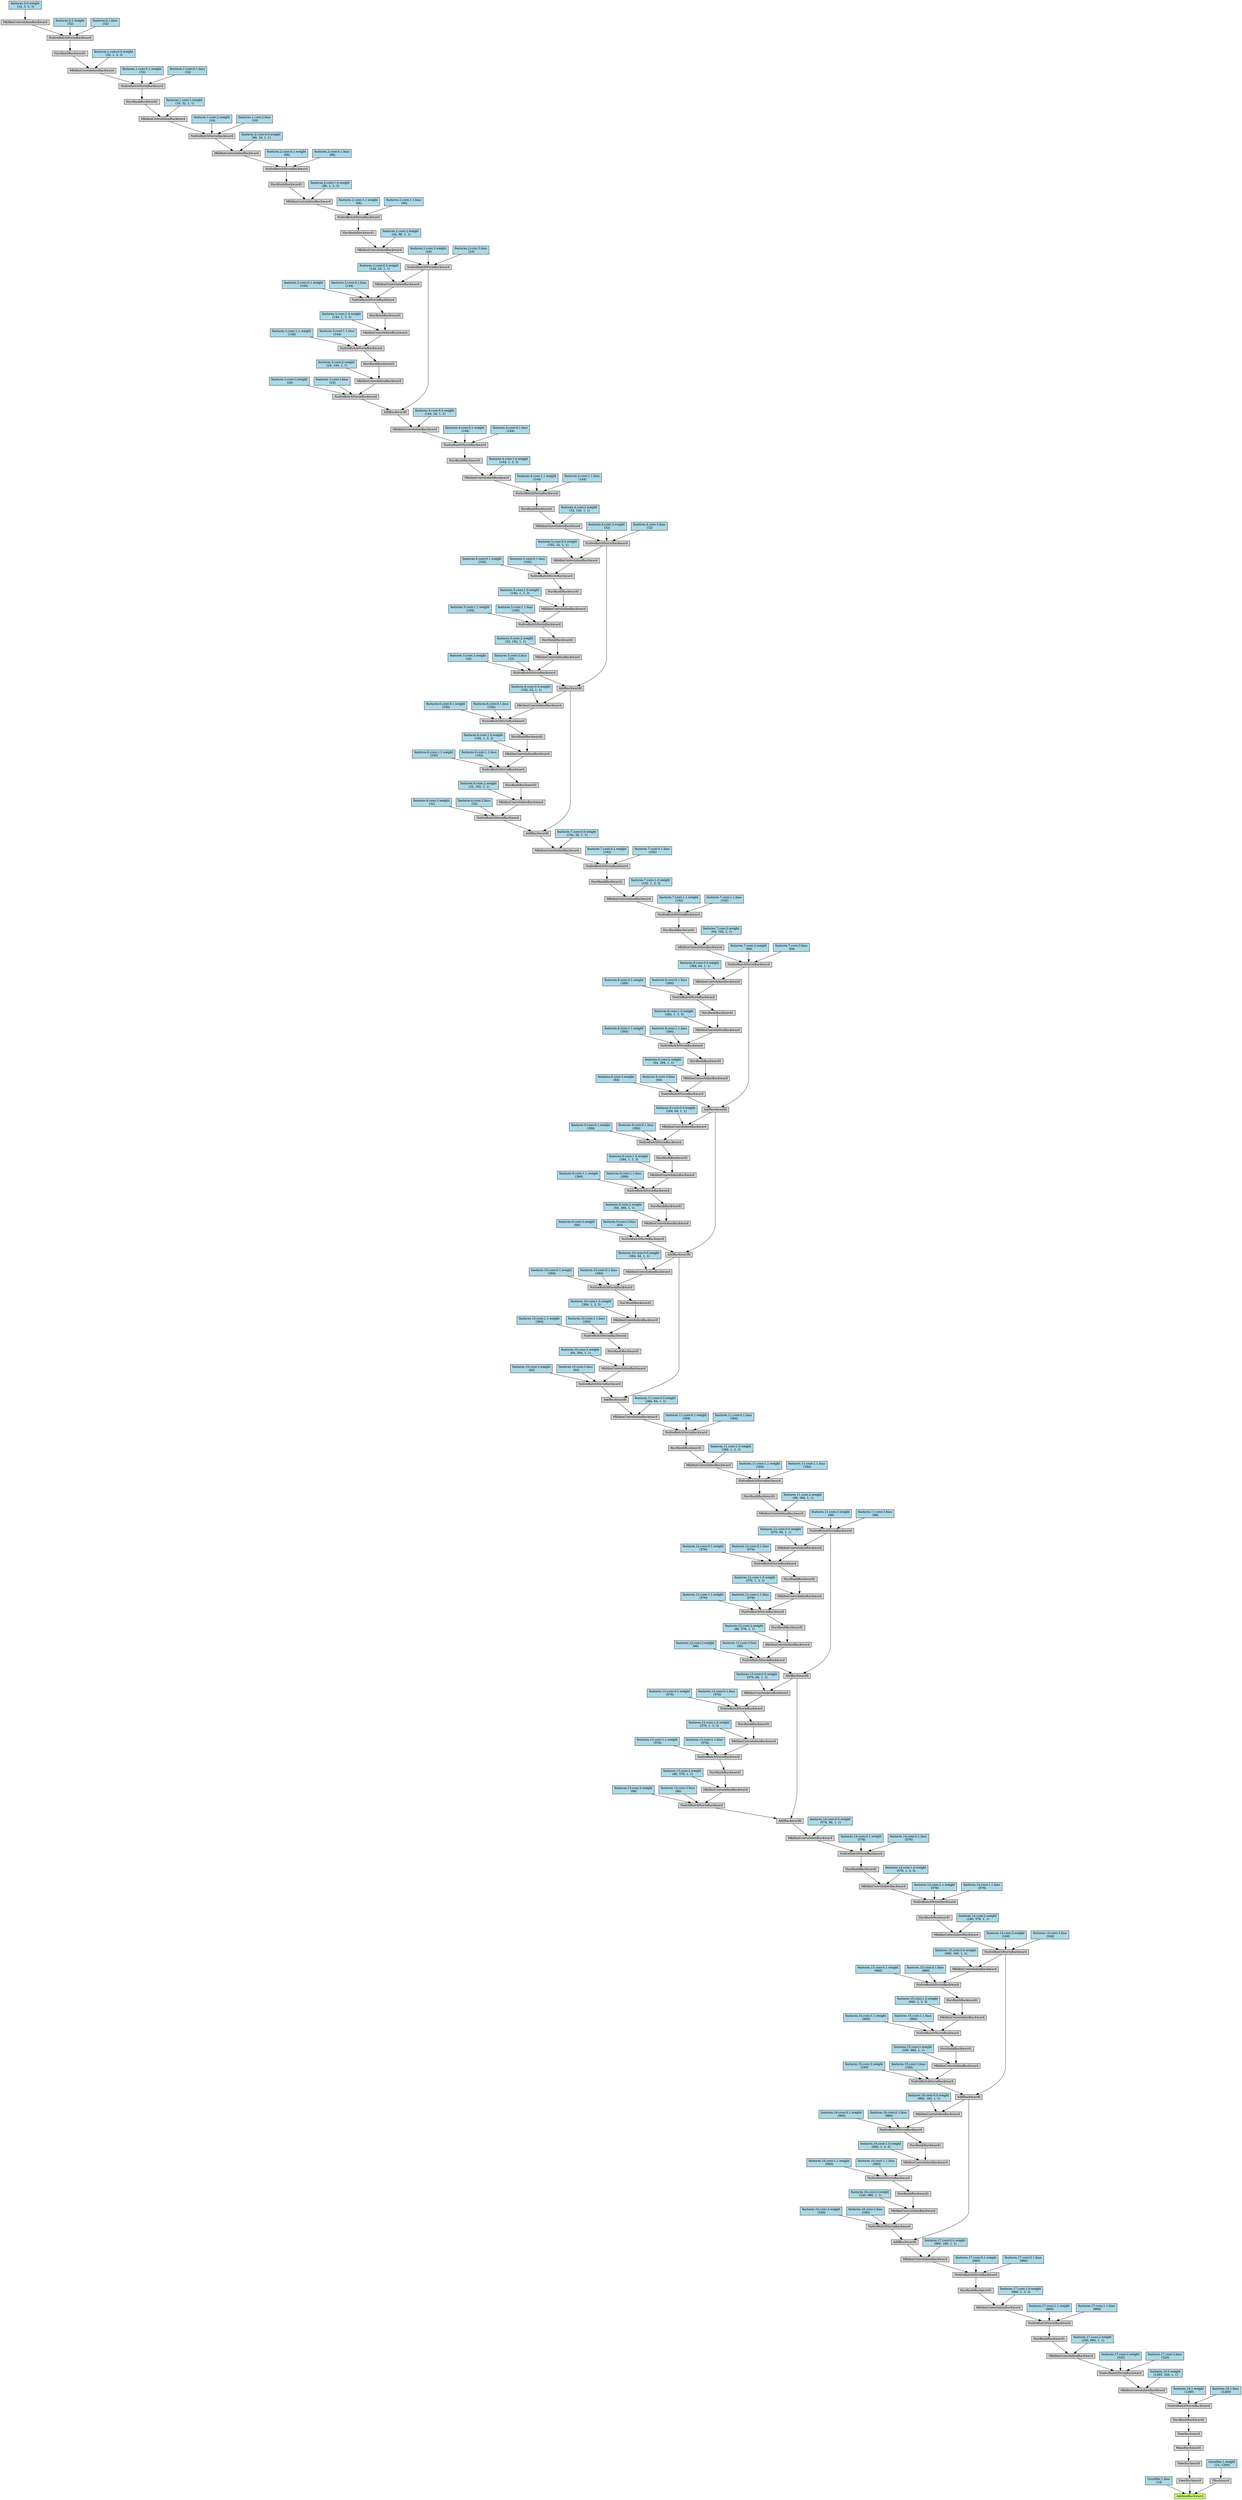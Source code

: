 digraph {
	graph [size="95.25,95.25"]
	node [align=left fontsize=12 height=0.2 ranksep=0.1 shape=box style=filled]
		139962239276032 [label=AddmmBackward fillcolor=darkolivegreen1]
			139962239275192 -> 139962239276032
		139962239275192 [label="classifier.1.bias
 (14)" fillcolor=lightblue]
			139962239275584 -> 139962239276032
		139962239275584 [label=ViewBackward]
			139962239276424 -> 139962239275584
		139962239276424 [label=ViewBackward]
			139962239277208 -> 139962239276424
		139962239277208 [label=MeanBackward1]
			139962239275248 -> 139962239277208
		139962239275248 [label=ViewBackward]
			139962239277544 -> 139962239275248
		139962239277544 [label=HardtanhBackward1]
			139957227977248 -> 139962239277544
		139957227977248 [label=NativeBatchNormBackward]
			139957227978592 -> 139957227977248
		139957227978592 [label=MkldnnConvolutionBackward]
			139957227976408 -> 139957227978592
		139957227976408 [label=NativeBatchNormBackward]
			139957227977584 -> 139957227976408
		139957227977584 [label=MkldnnConvolutionBackward]
			139957227978368 -> 139957227977584
		139957227978368 [label=HardtanhBackward1]
			139957227975624 -> 139957227978368
		139957227975624 [label=NativeBatchNormBackward]
			139957227976240 -> 139957227975624
		139957227976240 [label=MkldnnConvolutionBackward]
			139957227976968 -> 139957227976240
		139957227976968 [label=HardtanhBackward1]
			139957227975568 -> 139957227976968
		139957227975568 [label=NativeBatchNormBackward]
			139959722866168 -> 139957227975568
		139959722866168 [label=MkldnnConvolutionBackward]
			139959722865272 -> 139959722866168
		139959722865272 [label=AddBackward0]
			139959722864712 -> 139959722865272
		139959722864712 [label=AddBackward0]
			139959722865608 -> 139959722864712
		139959722865608 [label=NativeBatchNormBackward]
			139959722864880 -> 139959722865608
		139959722864880 [label=MkldnnConvolutionBackward]
			139957228041160 -> 139959722864880
		139957228041160 [label=HardtanhBackward1]
			139957228042504 -> 139957228041160
		139957228042504 [label=NativeBatchNormBackward]
			139957228040768 -> 139957228042504
		139957228040768 [label=MkldnnConvolutionBackward]
			139957228042392 -> 139957228040768
		139957228042392 [label=HardtanhBackward1]
			139957228043064 -> 139957228042392
		139957228043064 [label=NativeBatchNormBackward]
			139957228043792 -> 139957228043064
		139957228043792 [label=MkldnnConvolutionBackward]
			139957228106920 -> 139957228043792
		139957228106920 [label=AddBackward0]
			139957228106248 -> 139957228106920
		139957228106248 [label=AddBackward0]
			139957228107536 -> 139957228106248
		139957228107536 [label=NativeBatchNormBackward]
			139957228108824 -> 139957228107536
		139957228108824 [label=MkldnnConvolutionBackward]
			139957228106528 -> 139957228108824
		139957228106528 [label=HardtanhBackward1]
			139962576690200 -> 139957228106528
		139962576690200 [label=NativeBatchNormBackward]
			139962576690984 -> 139962576690200
		139962576690984 [label=MkldnnConvolutionBackward]
			139962576690480 -> 139962576690984
		139962576690480 [label=HardtanhBackward1]
			139962576689360 -> 139962576690480
		139962576689360 [label=NativeBatchNormBackward]
			139962576688464 -> 139962576689360
		139962576688464 [label=MkldnnConvolutionBackward]
			139962576687904 -> 139962576688464
		139962576687904 [label=AddBackward0]
			139962576689584 -> 139962576687904
		139962576689584 [label=AddBackward0]
			139962576444664 -> 139962576689584
		139962576444664 [label=AddBackward0]
			139962576443880 -> 139962576444664
		139962576443880 [label=NativeBatchNormBackward]
			139962576441416 -> 139962576443880
		139962576441416 [label=MkldnnConvolutionBackward]
			139962576442536 -> 139962576441416
		139962576442536 [label=HardtanhBackward1]
			139962576444496 -> 139962576442536
		139962576444496 [label=NativeBatchNormBackward]
			139962576443656 -> 139962576444496
		139962576443656 [label=MkldnnConvolutionBackward]
			139962576441696 -> 139962576443656
		139962576441696 [label=HardtanhBackward1]
			139962576444776 -> 139962576441696
		139962576444776 [label=NativeBatchNormBackward]
			139962576442984 -> 139962576444776
		139962576442984 [label=MkldnnConvolutionBackward]
			139957228130656 -> 139962576442984
		139957228130656 [label=AddBackward0]
			139957228133512 -> 139957228130656
		139957228133512 [label=AddBackward0]
			139957228132280 -> 139957228133512
		139957228132280 [label=NativeBatchNormBackward]
			139957228132056 -> 139957228132280
		139957228132056 [label=MkldnnConvolutionBackward]
			139962945224432 -> 139957228132056
		139962945224432 [label=HardtanhBackward1]
			139959724005640 -> 139962945224432
		139959724005640 [label=NativeBatchNormBackward]
			139959724005416 -> 139959724005640
		139959724005416 [label=MkldnnConvolutionBackward]
			139959724005528 -> 139959724005416
		139959724005528 [label=HardtanhBackward1]
			139959724003400 -> 139959724005528
		139959724003400 [label=NativeBatchNormBackward]
			139959724004632 -> 139959724003400
		139959724004632 [label=MkldnnConvolutionBackward]
			139959724003624 -> 139959724004632
		139959724003624 [label=AddBackward0]
			139962239295104 -> 139959724003624
		139962239295104 [label=NativeBatchNormBackward]
			139962239294544 -> 139962239295104
		139962239294544 [label=MkldnnConvolutionBackward]
			139962239293704 -> 139962239294544
		139962239293704 [label=HardtanhBackward1]
			139962239295216 -> 139962239293704
		139962239295216 [label=NativeBatchNormBackward]
			139962239292640 -> 139962239295216
		139962239292640 [label=MkldnnConvolutionBackward]
			139962239292360 -> 139962239292640
		139962239292360 [label=HardtanhBackward1]
			139957227972648 -> 139962239292360
		139957227972648 [label=NativeBatchNormBackward]
			139957227974104 -> 139957227972648
		139957227974104 [label=MkldnnConvolutionBackward]
			139957227971752 -> 139957227974104
		139957227971752 [label=NativeBatchNormBackward]
			139957227970744 -> 139957227971752
		139957227970744 [label=MkldnnConvolutionBackward]
			139959724344264 -> 139957227970744
		139959724344264 [label=HardtanhBackward1]
			139962239614592 -> 139959724344264
		139962239614592 [label=NativeBatchNormBackward]
			139962239613920 -> 139962239614592
		139962239613920 [label=MkldnnConvolutionBackward]
			139962239612016 -> 139962239613920
		139962239612016 [label=HardtanhBackward1]
			139962239614368 -> 139962239612016
		139962239614368 [label=NativeBatchNormBackward]
			139962239611008 -> 139962239614368
		139962239611008 [label=MkldnnConvolutionBackward]
			139961705823592 -> 139962239611008
		139961705823592 [label="features.0.0.weight
 (32, 3, 3, 3)" fillcolor=lightblue]
			139962239614760 -> 139962239614368
		139962239614760 [label="features.0.1.weight
 (32)" fillcolor=lightblue]
			139962651504768 -> 139962239614368
		139962651504768 [label="features.0.1.bias
 (32)" fillcolor=lightblue]
			139962239611848 -> 139962239613920
		139962239611848 [label="features.1.conv.0.0.weight
 (32, 1, 3, 3)" fillcolor=lightblue]
			139962239612352 -> 139962239614592
		139962239612352 [label="features.1.conv.0.1.weight
 (32)" fillcolor=lightblue]
			139962239613864 -> 139962239614592
		139962239613864 [label="features.1.conv.0.1.bias
 (32)" fillcolor=lightblue]
			139959724345160 -> 139957227970744
		139959724345160 [label="features.1.conv.1.weight
 (16, 32, 1, 1)" fillcolor=lightblue]
			139957227970800 -> 139957227971752
		139957227970800 [label="features.1.conv.2.weight
 (16)" fillcolor=lightblue]
			139957227973712 -> 139957227971752
		139957227973712 [label="features.1.conv.2.bias
 (16)" fillcolor=lightblue]
			139957227971640 -> 139957227974104
		139957227971640 [label="features.2.conv.0.0.weight
 (96, 16, 1, 1)" fillcolor=lightblue]
			139957227973992 -> 139957227972648
		139957227973992 [label="features.2.conv.0.1.weight
 (96)" fillcolor=lightblue]
			139957227973544 -> 139957227972648
		139957227973544 [label="features.2.conv.0.1.bias
 (96)" fillcolor=lightblue]
			139962239292080 -> 139962239292640
		139962239292080 [label="features.2.conv.1.0.weight
 (96, 1, 3, 3)" fillcolor=lightblue]
			139962239294992 -> 139962239295216
		139962239294992 [label="features.2.conv.1.1.weight
 (96)" fillcolor=lightblue]
			139962239295272 -> 139962239295216
		139962239295272 [label="features.2.conv.1.1.bias
 (96)" fillcolor=lightblue]
			139962239294600 -> 139962239294544
		139962239294600 [label="features.2.conv.2.weight
 (24, 96, 1, 1)" fillcolor=lightblue]
			139962239292752 -> 139962239295104
		139962239292752 [label="features.2.conv.3.weight
 (24)" fillcolor=lightblue]
			139962239294880 -> 139962239295104
		139962239294880 [label="features.2.conv.3.bias
 (24)" fillcolor=lightblue]
			139962239294824 -> 139959724003624
		139962239294824 [label=NativeBatchNormBackward]
			139962239294936 -> 139962239294824
		139962239294936 [label=MkldnnConvolutionBackward]
			139962239293256 -> 139962239294936
		139962239293256 [label=HardtanhBackward1]
			139957227973376 -> 139962239293256
		139957227973376 [label=NativeBatchNormBackward]
			139957227970912 -> 139957227973376
		139957227970912 [label=MkldnnConvolutionBackward]
			139962239612240 -> 139957227970912
		139962239612240 [label=HardtanhBackward1]
			139962080132960 -> 139962239612240
		139962080132960 [label=NativeBatchNormBackward]
			139962080132624 -> 139962080132960
		139962080132624 [label=MkldnnConvolutionBackward]
			139962239295104 -> 139962080132624
			139962080132120 -> 139962080132624
		139962080132120 [label="features.3.conv.0.0.weight
 (144, 24, 1, 1)" fillcolor=lightblue]
			139962080132568 -> 139962080132960
		139962080132568 [label="features.3.conv.0.1.weight
 (144)" fillcolor=lightblue]
			139962080132848 -> 139962080132960
		139962080132848 [label="features.3.conv.0.1.bias
 (144)" fillcolor=lightblue]
			139962239613584 -> 139957227970912
		139962239613584 [label="features.3.conv.1.0.weight
 (144, 1, 3, 3)" fillcolor=lightblue]
			139957227973824 -> 139957227973376
		139957227973824 [label="features.3.conv.1.1.weight
 (144)" fillcolor=lightblue]
			139962239614928 -> 139957227973376
		139962239614928 [label="features.3.conv.1.1.bias
 (144)" fillcolor=lightblue]
			139962651948704 -> 139962239294936
		139962651948704 [label="features.3.conv.2.weight
 (24, 144, 1, 1)" fillcolor=lightblue]
			139962239295048 -> 139962239294824
		139962239295048 [label="features.3.conv.3.weight
 (24)" fillcolor=lightblue]
			139962239294152 -> 139962239294824
		139962239294152 [label="features.3.conv.3.bias
 (24)" fillcolor=lightblue]
			139959724006032 -> 139959724004632
		139959724006032 [label="features.4.conv.0.0.weight
 (144, 24, 1, 1)" fillcolor=lightblue]
			139959724005584 -> 139959724003400
		139959724005584 [label="features.4.conv.0.1.weight
 (144)" fillcolor=lightblue]
			139959724005360 -> 139959724003400
		139959724005360 [label="features.4.conv.0.1.bias
 (144)" fillcolor=lightblue]
			139959724004128 -> 139959724005416
		139959724004128 [label="features.4.conv.1.0.weight
 (144, 1, 3, 3)" fillcolor=lightblue]
			139959724007096 -> 139959724005640
		139959724007096 [label="features.4.conv.1.1.weight
 (144)" fillcolor=lightblue]
			139959724005136 -> 139959724005640
		139959724005136 [label="features.4.conv.1.1.bias
 (144)" fillcolor=lightblue]
			139959724005864 -> 139957228132056
		139959724005864 [label="features.4.conv.2.weight
 (32, 144, 1, 1)" fillcolor=lightblue]
			139957228132168 -> 139957228132280
		139957228132168 [label="features.4.conv.3.weight
 (32)" fillcolor=lightblue]
			139957228133288 -> 139957228132280
		139957228133288 [label="features.4.conv.3.bias
 (32)" fillcolor=lightblue]
			139957228131720 -> 139957228133512
		139957228131720 [label=NativeBatchNormBackward]
			139957228132672 -> 139957228131720
		139957228132672 [label=MkldnnConvolutionBackward]
			139959724005472 -> 139957228132672
		139959724005472 [label=HardtanhBackward1]
			139959724004072 -> 139959724005472
		139959724004072 [label=NativeBatchNormBackward]
			139962239292304 -> 139959724004072
		139962239292304 [label=MkldnnConvolutionBackward]
			139957227972536 -> 139962239292304
		139957227972536 [label=HardtanhBackward1]
			139962080132064 -> 139957227972536
		139962080132064 [label=NativeBatchNormBackward]
			139962080131392 -> 139962080132064
		139962080131392 [label=MkldnnConvolutionBackward]
			139957228132280 -> 139962080131392
			139962080132792 -> 139962080131392
		139962080132792 [label="features.5.conv.0.0.weight
 (192, 32, 1, 1)" fillcolor=lightblue]
			139962080129656 -> 139962080132064
		139962080129656 [label="features.5.conv.0.1.weight
 (192)" fillcolor=lightblue]
			139962080129264 -> 139962080132064
		139962080129264 [label="features.5.conv.0.1.bias
 (192)" fillcolor=lightblue]
			139962080132232 -> 139962239292304
		139962080132232 [label="features.5.conv.1.0.weight
 (192, 1, 3, 3)" fillcolor=lightblue]
			139962239294768 -> 139959724004072
		139962239294768 [label="features.5.conv.1.1.weight
 (192)" fillcolor=lightblue]
			139962239614480 -> 139959724004072
		139962239614480 [label="features.5.conv.1.1.bias
 (192)" fillcolor=lightblue]
			139959724004184 -> 139957228132672
		139959724004184 [label="features.5.conv.2.weight
 (32, 192, 1, 1)" fillcolor=lightblue]
			139959724006480 -> 139957228131720
		139959724006480 [label="features.5.conv.3.weight
 (32)" fillcolor=lightblue]
			139959724005248 -> 139957228131720
		139959724005248 [label="features.5.conv.3.bias
 (32)" fillcolor=lightblue]
			139957228133176 -> 139957228130656
		139957228133176 [label=NativeBatchNormBackward]
			139957228130880 -> 139957228133176
		139957228130880 [label=MkldnnConvolutionBackward]
			139963196985584 -> 139957228130880
		139963196985584 [label=HardtanhBackward1]
			139962080131784 -> 139963196985584
		139962080131784 [label=NativeBatchNormBackward]
			139962080131504 -> 139962080131784
		139962080131504 [label=MkldnnConvolutionBackward]
			139962080131728 -> 139962080131504
		139962080131728 [label=HardtanhBackward1]
			139959724601016 -> 139962080131728
		139959724601016 [label=NativeBatchNormBackward]
			139959724601184 -> 139959724601016
		139959724601184 [label=MkldnnConvolutionBackward]
			139957228133512 -> 139959724601184
			139959724599728 -> 139959724601184
		139959724599728 [label="features.6.conv.0.0.weight
 (192, 32, 1, 1)" fillcolor=lightblue]
			139959724601240 -> 139959724601016
		139959724601240 [label="features.6.conv.0.1.weight
 (192)" fillcolor=lightblue]
			139959724598104 -> 139959724601016
		139959724598104 [label="features.6.conv.0.1.bias
 (192)" fillcolor=lightblue]
			139962080130272 -> 139962080131504
		139962080130272 [label="features.6.conv.1.0.weight
 (192, 1, 3, 3)" fillcolor=lightblue]
			139962080132344 -> 139962080131784
		139962080132344 [label="features.6.conv.1.1.weight
 (192)" fillcolor=lightblue]
			139962080130328 -> 139962080131784
		139962080130328 [label="features.6.conv.1.1.bias
 (192)" fillcolor=lightblue]
			139962080131952 -> 139957228130880
		139962080131952 [label="features.6.conv.2.weight
 (32, 192, 1, 1)" fillcolor=lightblue]
			139959724004968 -> 139957228133176
		139959724004968 [label="features.6.conv.3.weight
 (32)" fillcolor=lightblue]
			139959724004520 -> 139957228133176
		139959724004520 [label="features.6.conv.3.bias
 (32)" fillcolor=lightblue]
			139957228130544 -> 139962576442984
		139957228130544 [label="features.7.conv.0.0.weight
 (192, 32, 1, 1)" fillcolor=lightblue]
			139962576441472 -> 139962576444776
		139962576441472 [label="features.7.conv.0.1.weight
 (192)" fillcolor=lightblue]
			139957228134016 -> 139962576444776
		139957228134016 [label="features.7.conv.0.1.bias
 (192)" fillcolor=lightblue]
			139962576441584 -> 139962576443656
		139962576441584 [label="features.7.conv.1.0.weight
 (192, 1, 3, 3)" fillcolor=lightblue]
			139962576443488 -> 139962576444496
		139962576443488 [label="features.7.conv.1.1.weight
 (192)" fillcolor=lightblue]
			139962576443320 -> 139962576444496
		139962576443320 [label="features.7.conv.1.1.bias
 (192)" fillcolor=lightblue]
			139962576444832 -> 139962576441416
		139962576444832 [label="features.7.conv.2.weight
 (64, 192, 1, 1)" fillcolor=lightblue]
			139962576443096 -> 139962576443880
		139962576443096 [label="features.7.conv.3.weight
 (64)" fillcolor=lightblue]
			139962576442872 -> 139962576443880
		139962576442872 [label="features.7.conv.3.bias
 (64)" fillcolor=lightblue]
			139962576444552 -> 139962576444664
		139962576444552 [label=NativeBatchNormBackward]
			139961705823424 -> 139962576444552
		139961705823424 [label=MkldnnConvolutionBackward]
			139962576442424 -> 139961705823424
		139962576442424 [label=HardtanhBackward1]
			139957228130376 -> 139962576442424
		139957228130376 [label=NativeBatchNormBackward]
			139957228132728 -> 139957228130376
		139957228132728 [label=MkldnnConvolutionBackward]
			139959724600624 -> 139957228132728
		139959724600624 [label=HardtanhBackward1]
			139959724600568 -> 139959724600624
		139959724600568 [label=NativeBatchNormBackward]
			139959724598440 -> 139959724600568
		139959724598440 [label=MkldnnConvolutionBackward]
			139962576443880 -> 139959724598440
			139962651041408 -> 139959724598440
		139962651041408 [label="features.8.conv.0.0.weight
 (384, 64, 1, 1)" fillcolor=lightblue]
			139959724600904 -> 139959724600568
		139959724600904 [label="features.8.conv.0.1.weight
 (384)" fillcolor=lightblue]
			139959724597712 -> 139959724600568
		139959724597712 [label="features.8.conv.0.1.bias
 (384)" fillcolor=lightblue]
			139959724599056 -> 139957228132728
		139959724599056 [label="features.8.conv.1.0.weight
 (384, 1, 3, 3)" fillcolor=lightblue]
			139962080132400 -> 139957228130376
		139962080132400 [label="features.8.conv.1.1.weight
 (384)" fillcolor=lightblue]
			139962080132456 -> 139957228130376
		139962080132456 [label="features.8.conv.1.1.bias
 (384)" fillcolor=lightblue]
			139962576443544 -> 139961705823424
		139962576443544 [label="features.8.conv.2.weight
 (64, 384, 1, 1)" fillcolor=lightblue]
			139962576442312 -> 139962576444552
		139962576442312 [label="features.8.conv.3.weight
 (64)" fillcolor=lightblue]
			139962576445280 -> 139962576444552
		139962576445280 [label="features.8.conv.3.bias
 (64)" fillcolor=lightblue]
			139962576443152 -> 139962576689584
		139962576443152 [label=NativeBatchNormBackward]
			139962576442200 -> 139962576443152
		139962576442200 [label=MkldnnConvolutionBackward]
			139957228133848 -> 139962576442200
		139957228133848 [label=HardtanhBackward1]
			139962651038776 -> 139957228133848
		139962651038776 [label=NativeBatchNormBackward]
			139962651041128 -> 139962651038776
		139962651041128 [label=MkldnnConvolutionBackward]
			139962651041576 -> 139962651041128
		139962651041576 [label=HardtanhBackward1]
			139962651040008 -> 139962651041576
		139962651040008 [label=NativeBatchNormBackward]
			139962651039672 -> 139962651040008
		139962651039672 [label=MkldnnConvolutionBackward]
			139962576444664 -> 139962651039672
			139962651038608 -> 139962651039672
		139962651038608 [label="features.9.conv.0.0.weight
 (384, 64, 1, 1)" fillcolor=lightblue]
			139962651039336 -> 139962651040008
		139962651039336 [label="features.9.conv.0.1.weight
 (384)" fillcolor=lightblue]
			139962651039224 -> 139962651040008
		139962651039224 [label="features.9.conv.0.1.bias
 (384)" fillcolor=lightblue]
			139962651038832 -> 139962651041128
		139962651038832 [label="features.9.conv.1.0.weight
 (384, 1, 3, 3)" fillcolor=lightblue]
			139962651038216 -> 139962651038776
		139962651038216 [label="features.9.conv.1.1.weight
 (384)" fillcolor=lightblue]
			139962651041296 -> 139962651038776
		139962651041296 [label="features.9.conv.1.1.bias
 (384)" fillcolor=lightblue]
			139959724601128 -> 139962576442200
		139959724601128 [label="features.9.conv.2.weight
 (64, 384, 1, 1)" fillcolor=lightblue]
			139962576444384 -> 139962576443152
		139962576444384 [label="features.9.conv.3.weight
 (64)" fillcolor=lightblue]
			139962576442088 -> 139962576443152
		139962576442088 [label="features.9.conv.3.bias
 (64)" fillcolor=lightblue]
			139962576690424 -> 139962576687904
		139962576690424 [label=NativeBatchNormBackward]
			139962576443768 -> 139962576690424
		139962576443768 [label=MkldnnConvolutionBackward]
			139962651041688 -> 139962576443768
		139962651041688 [label=HardtanhBackward1]
			139962651039952 -> 139962651041688
		139962651039952 [label=NativeBatchNormBackward]
			139962651038048 -> 139962651039952
		139962651038048 [label=MkldnnConvolutionBackward]
			139962239570328 -> 139962651038048
		139962239570328 [label=HardtanhBackward1]
			139962239570888 -> 139962239570328
		139962239570888 [label=NativeBatchNormBackward]
			139962239570832 -> 139962239570888
		139962239570832 [label=MkldnnConvolutionBackward]
			139962576689584 -> 139962239570832
			139962239571336 -> 139962239570832
		139962239571336 [label="features.10.conv.0.0.weight
 (384, 64, 1, 1)" fillcolor=lightblue]
			139962239573240 -> 139962239570888
		139962239573240 [label="features.10.conv.0.1.weight
 (384)" fillcolor=lightblue]
			139962239573352 -> 139962239570888
		139962239573352 [label="features.10.conv.0.1.bias
 (384)" fillcolor=lightblue]
			139962239572456 -> 139962651038048
		139962239572456 [label="features.10.conv.1.0.weight
 (384, 1, 3, 3)" fillcolor=lightblue]
			139962651037936 -> 139962651039952
		139962651037936 [label="features.10.conv.1.1.weight
 (384)" fillcolor=lightblue]
			139962651038328 -> 139962651039952
		139962651038328 [label="features.10.conv.1.1.bias
 (384)" fillcolor=lightblue]
			139962651039616 -> 139962576443768
		139962651039616 [label="features.10.conv.2.weight
 (64, 384, 1, 1)" fillcolor=lightblue]
			139962080131616 -> 139962576690424
		139962080131616 [label="features.10.conv.3.weight
 (64)" fillcolor=lightblue]
			139959724598720 -> 139962576690424
		139959724598720 [label="features.10.conv.3.bias
 (64)" fillcolor=lightblue]
			139962576691096 -> 139962576688464
		139962576691096 [label="features.11.conv.0.0.weight
 (384, 64, 1, 1)" fillcolor=lightblue]
			139962576688184 -> 139962576689360
		139962576688184 [label="features.11.conv.0.1.weight
 (384)" fillcolor=lightblue]
			139962576687400 -> 139962576689360
		139962576687400 [label="features.11.conv.0.1.bias
 (384)" fillcolor=lightblue]
			139962576690256 -> 139962576690984
		139962576690256 [label="features.11.conv.1.0.weight
 (384, 1, 3, 3)" fillcolor=lightblue]
			139962576688744 -> 139962576690200
		139962576688744 [label="features.11.conv.1.1.weight
 (384)" fillcolor=lightblue]
			139962576688352 -> 139962576690200
		139962576688352 [label="features.11.conv.1.1.bias
 (384)" fillcolor=lightblue]
			139957228109720 -> 139957228108824
		139957228109720 [label="features.11.conv.2.weight
 (96, 384, 1, 1)" fillcolor=lightblue]
			139957228108880 -> 139957228107536
		139957228108880 [label="features.11.conv.3.weight
 (96)" fillcolor=lightblue]
			139957228108096 -> 139957228107536
		139957228108096 [label="features.11.conv.3.bias
 (96)" fillcolor=lightblue]
			139957228108712 -> 139957228106248
		139957228108712 [label=NativeBatchNormBackward]
			139957228109552 -> 139957228108712
		139957228109552 [label=MkldnnConvolutionBackward]
			139962576688632 -> 139957228109552
		139962576688632 [label=HardtanhBackward1]
			139962576688408 -> 139962576688632
		139962576688408 [label=NativeBatchNormBackward]
			139962651038272 -> 139962576688408
		139962651038272 [label=MkldnnConvolutionBackward]
			139962239571168 -> 139962651038272
		139962239571168 [label=HardtanhBackward1]
			139962239571280 -> 139962239571168
		139962239571280 [label=NativeBatchNormBackward]
			139962239570216 -> 139962239571280
		139962239570216 [label=MkldnnConvolutionBackward]
			139957228107536 -> 139962239570216
			139959722296936 -> 139962239570216
		139959722296936 [label="features.12.conv.0.0.weight
 (576, 96, 1, 1)" fillcolor=lightblue]
			139962239570944 -> 139962239571280
		139962239570944 [label="features.12.conv.0.1.weight
 (576)" fillcolor=lightblue]
			139962239570104 -> 139962239571280
		139962239570104 [label="features.12.conv.0.1.bias
 (576)" fillcolor=lightblue]
			139962239570160 -> 139962651038272
		139962239570160 [label="features.12.conv.1.0.weight
 (576, 1, 3, 3)" fillcolor=lightblue]
			139962651038664 -> 139962576688408
		139962651038664 [label="features.12.conv.1.1.weight
 (576)" fillcolor=lightblue]
			139962651038496 -> 139962576688408
		139962651038496 [label="features.12.conv.1.1.bias
 (576)" fillcolor=lightblue]
			139962576687288 -> 139957228109552
		139962576687288 [label="features.12.conv.2.weight
 (96, 576, 1, 1)" fillcolor=lightblue]
			139957228108488 -> 139957228108712
		139957228108488 [label="features.12.conv.3.weight
 (96)" fillcolor=lightblue]
			139962576691152 -> 139957228108712
		139962576691152 [label="features.12.conv.3.bias
 (96)" fillcolor=lightblue]
			139957228106416 -> 139957228106920
		139957228106416 [label=NativeBatchNormBackward]
			139957228108992 -> 139957228106416
		139957228108992 [label=MkldnnConvolutionBackward]
			139962239572344 -> 139957228108992
		139962239572344 [label=HardtanhBackward1]
			139959722295368 -> 139962239572344
		139959722295368 [label=NativeBatchNormBackward]
			139959722297776 -> 139959722295368
		139959722297776 [label=MkldnnConvolutionBackward]
			139959722296264 -> 139959722297776
		139959722296264 [label=HardtanhBackward1]
			139959722296768 -> 139959722296264
		139959722296768 [label=NativeBatchNormBackward]
			139959722296376 -> 139959722296768
		139959722296376 [label=MkldnnConvolutionBackward]
			139957228106248 -> 139959722296376
			139959722297104 -> 139959722296376
		139959722297104 [label="features.13.conv.0.0.weight
 (576, 96, 1, 1)" fillcolor=lightblue]
			139959722297832 -> 139959722296768
		139959722297832 [label="features.13.conv.0.1.weight
 (576)" fillcolor=lightblue]
			139959722296992 -> 139959722296768
		139959722296992 [label="features.13.conv.0.1.bias
 (576)" fillcolor=lightblue]
			139959722295928 -> 139959722297776
		139959722295928 [label="features.13.conv.1.0.weight
 (576, 1, 3, 3)" fillcolor=lightblue]
			139959722298952 -> 139959722295368
		139959722298952 [label="features.13.conv.1.1.weight
 (576)" fillcolor=lightblue]
			139959722297552 -> 139959722295368
		139959722297552 [label="features.13.conv.1.1.bias
 (576)" fillcolor=lightblue]
			139962239570720 -> 139957228108992
		139962239570720 [label="features.13.conv.2.weight
 (96, 576, 1, 1)" fillcolor=lightblue]
			139962576689640 -> 139957228106416
		139962576689640 [label="features.13.conv.3.weight
 (96)" fillcolor=lightblue]
			139962576688688 -> 139957228106416
		139962576688688 [label="features.13.conv.3.bias
 (96)" fillcolor=lightblue]
			139957228105912 -> 139957228043792
		139957228105912 [label="features.14.conv.0.0.weight
 (576, 96, 1, 1)" fillcolor=lightblue]
			139957228042224 -> 139957228043064
		139957228042224 [label="features.14.conv.0.1.weight
 (576)" fillcolor=lightblue]
			139957228044184 -> 139957228043064
		139957228044184 [label="features.14.conv.0.1.bias
 (576)" fillcolor=lightblue]
			139957228041328 -> 139957228040768
		139957228041328 [label="features.14.conv.1.0.weight
 (576, 1, 3, 3)" fillcolor=lightblue]
			139957228044016 -> 139957228042504
		139957228044016 [label="features.14.conv.1.1.weight
 (576)" fillcolor=lightblue]
			139957228043400 -> 139957228042504
		139957228043400 [label="features.14.conv.1.1.bias
 (576)" fillcolor=lightblue]
			139957228043680 -> 139959722864880
		139957228043680 [label="features.14.conv.2.weight
 (160, 576, 1, 1)" fillcolor=lightblue]
			139959722865440 -> 139959722865608
		139959722865440 [label="features.14.conv.3.weight
 (160)" fillcolor=lightblue]
			139959722866504 -> 139959722865608
		139959722866504 [label="features.14.conv.3.bias
 (160)" fillcolor=lightblue]
			139959722867736 -> 139959722864712
		139959722867736 [label=NativeBatchNormBackward]
			139959722865664 -> 139959722867736
		139959722865664 [label=MkldnnConvolutionBackward]
			139957228043288 -> 139959722865664
		139957228043288 [label=HardtanhBackward1]
			139962239570384 -> 139957228043288
		139962239570384 [label=NativeBatchNormBackward]
			139957228105968 -> 139962239570384
		139957228105968 [label=MkldnnConvolutionBackward]
			139959722298728 -> 139957228105968
		139959722298728 [label=HardtanhBackward1]
			139959722299120 -> 139959722298728
		139959722299120 [label=NativeBatchNormBackward]
			139959722298840 -> 139959722299120
		139959722298840 [label=MkldnnConvolutionBackward]
			139959722865608 -> 139959722298840
			139959722296544 -> 139959722298840
		139959722296544 [label="features.15.conv.0.0.weight
 (960, 160, 1, 1)" fillcolor=lightblue]
			139959722299008 -> 139959722299120
		139959722299008 [label="features.15.conv.0.1.weight
 (960)" fillcolor=lightblue]
			139959722298000 -> 139959722299120
		139959722298000 [label="features.15.conv.0.1.bias
 (960)" fillcolor=lightblue]
			139959722297720 -> 139957228105968
		139959722297720 [label="features.15.conv.1.0.weight
 (960, 1, 3, 3)" fillcolor=lightblue]
			139957228107312 -> 139962239570384
		139957228107312 [label="features.15.conv.1.1.weight
 (960)" fillcolor=lightblue]
			139959722298672 -> 139962239570384
		139959722298672 [label="features.15.conv.1.1.bias
 (960)" fillcolor=lightblue]
			139957228041720 -> 139959722865664
		139957228041720 [label="features.15.conv.2.weight
 (160, 960, 1, 1)" fillcolor=lightblue]
			139962576443992 -> 139959722867736
		139962576443992 [label="features.15.conv.3.weight
 (160)" fillcolor=lightblue]
			139957228041552 -> 139959722867736
		139957228041552 [label="features.15.conv.3.bias
 (160)" fillcolor=lightblue]
			139959722864992 -> 139959722865272
		139959722864992 [label=NativeBatchNormBackward]
			139959722865160 -> 139959722864992
		139959722865160 [label=MkldnnConvolutionBackward]
			139959722297440 -> 139959722865160
		139959722297440 [label=HardtanhBackward1]
			139959722298896 -> 139959722297440
		139959722298896 [label=NativeBatchNormBackward]
			139959722296040 -> 139959722298896
		139959722296040 [label=MkldnnConvolutionBackward]
			139959724559552 -> 139959722296040
		139959724559552 [label=HardtanhBackward1]
			139959724558432 -> 139959724559552
		139959724558432 [label=NativeBatchNormBackward]
			139959724557536 -> 139959724558432
		139959724557536 [label=MkldnnConvolutionBackward]
			139959722864712 -> 139959724557536
			139959724556528 -> 139959724557536
		139959724556528 [label="features.16.conv.0.0.weight
 (960, 160, 1, 1)" fillcolor=lightblue]
			139959724557424 -> 139959724558432
		139959724557424 [label="features.16.conv.0.1.weight
 (960)" fillcolor=lightblue]
			139959724556640 -> 139959724558432
		139959724556640 [label="features.16.conv.0.1.bias
 (960)" fillcolor=lightblue]
			139959724559440 -> 139959722296040
		139959724559440 [label="features.16.conv.1.0.weight
 (960, 1, 3, 3)" fillcolor=lightblue]
			139959722295760 -> 139959722298896
		139959722295760 [label="features.16.conv.1.1.weight
 (960)" fillcolor=lightblue]
			139959722296096 -> 139959722298896
		139959722296096 [label="features.16.conv.1.1.bias
 (960)" fillcolor=lightblue]
			139959722296600 -> 139959722865160
		139959722296600 [label="features.16.conv.2.weight
 (160, 960, 1, 1)" fillcolor=lightblue]
			139957228042168 -> 139959722864992
		139957228042168 [label="features.16.conv.3.weight
 (160)" fillcolor=lightblue]
			139957228044240 -> 139959722864992
		139957228044240 [label="features.16.conv.3.bias
 (160)" fillcolor=lightblue]
			139959722866056 -> 139959722866168
		139959722866056 [label="features.17.conv.0.0.weight
 (960, 160, 1, 1)" fillcolor=lightblue]
			139959722866000 -> 139957227975568
		139959722866000 [label="features.17.conv.0.1.weight
 (960)" fillcolor=lightblue]
			139959722867176 -> 139957227975568
		139959722867176 [label="features.17.conv.0.1.bias
 (960)" fillcolor=lightblue]
			139957227977192 -> 139957227976240
		139957227977192 [label="features.17.conv.1.0.weight
 (960, 1, 3, 3)" fillcolor=lightblue]
			139957227977080 -> 139957227975624
		139957227977080 [label="features.17.conv.1.1.weight
 (960)" fillcolor=lightblue]
			139957227978256 -> 139957227975624
		139957227978256 [label="features.17.conv.1.1.bias
 (960)" fillcolor=lightblue]
			139957227977360 -> 139957227977584
		139957227977360 [label="features.17.conv.2.weight
 (320, 960, 1, 1)" fillcolor=lightblue]
			139957227978424 -> 139957227976408
		139957227978424 [label="features.17.conv.3.weight
 (320)" fillcolor=lightblue]
			139957227977696 -> 139957227976408
		139957227977696 [label="features.17.conv.3.bias
 (320)" fillcolor=lightblue]
			139957227976800 -> 139957227978592
		139957227976800 [label="features.18.0.weight
 (1280, 320, 1, 1)" fillcolor=lightblue]
			139957227978480 -> 139957227977248
		139957227978480 [label="features.18.1.weight
 (1280)" fillcolor=lightblue]
			139957227977136 -> 139957227977248
		139957227977136 [label="features.18.1.bias
 (1280)" fillcolor=lightblue]
			139962239276760 -> 139962239276032
		139962239276760 [label=TBackward]
			139962239275920 -> 139962239276760
		139962239275920 [label="classifier.1.weight
 (14, 1280)" fillcolor=lightblue]
}